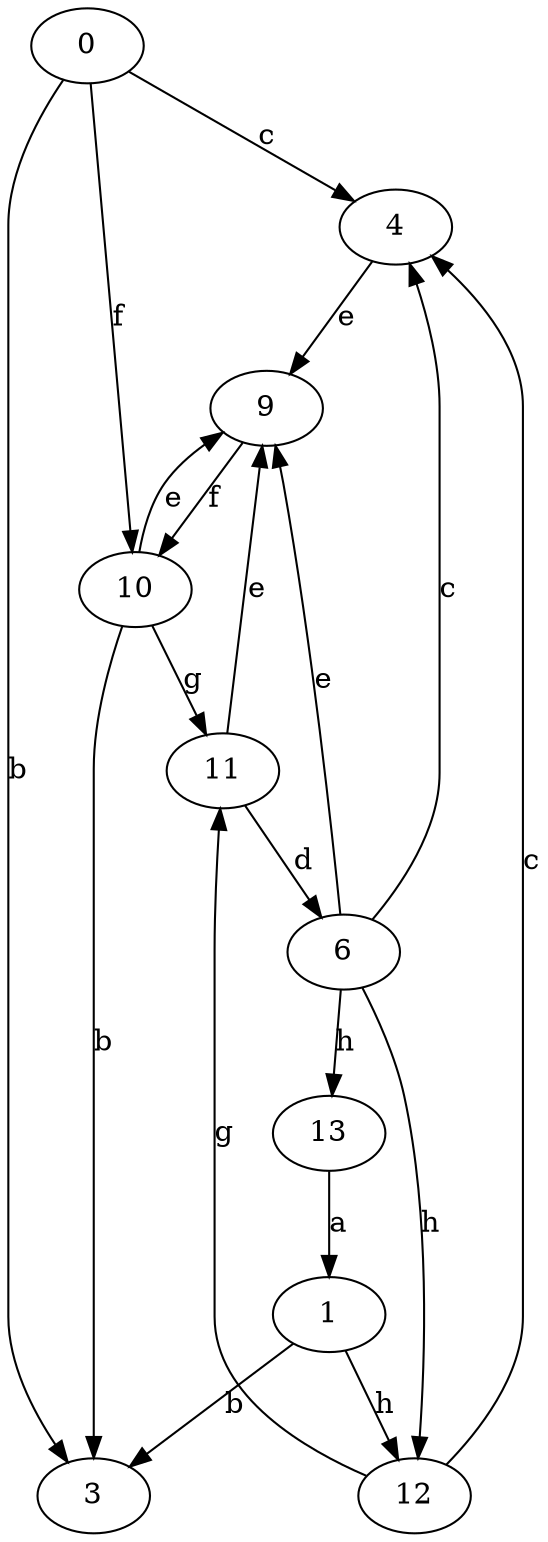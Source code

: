 strict digraph  {
0;
1;
3;
4;
6;
9;
10;
11;
12;
13;
0 -> 3  [label=b];
0 -> 4  [label=c];
0 -> 10  [label=f];
1 -> 3  [label=b];
1 -> 12  [label=h];
4 -> 9  [label=e];
6 -> 4  [label=c];
6 -> 9  [label=e];
6 -> 12  [label=h];
6 -> 13  [label=h];
9 -> 10  [label=f];
10 -> 3  [label=b];
10 -> 9  [label=e];
10 -> 11  [label=g];
11 -> 6  [label=d];
11 -> 9  [label=e];
12 -> 4  [label=c];
12 -> 11  [label=g];
13 -> 1  [label=a];
}
